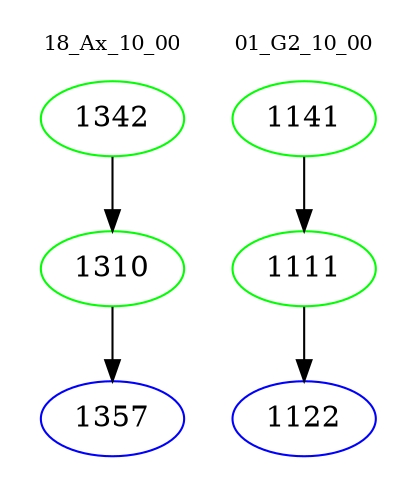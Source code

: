 digraph{
subgraph cluster_0 {
color = white
label = "18_Ax_10_00";
fontsize=10;
T0_1342 [label="1342", color="green"]
T0_1342 -> T0_1310 [color="black"]
T0_1310 [label="1310", color="green"]
T0_1310 -> T0_1357 [color="black"]
T0_1357 [label="1357", color="blue"]
}
subgraph cluster_1 {
color = white
label = "01_G2_10_00";
fontsize=10;
T1_1141 [label="1141", color="green"]
T1_1141 -> T1_1111 [color="black"]
T1_1111 [label="1111", color="green"]
T1_1111 -> T1_1122 [color="black"]
T1_1122 [label="1122", color="blue"]
}
}
